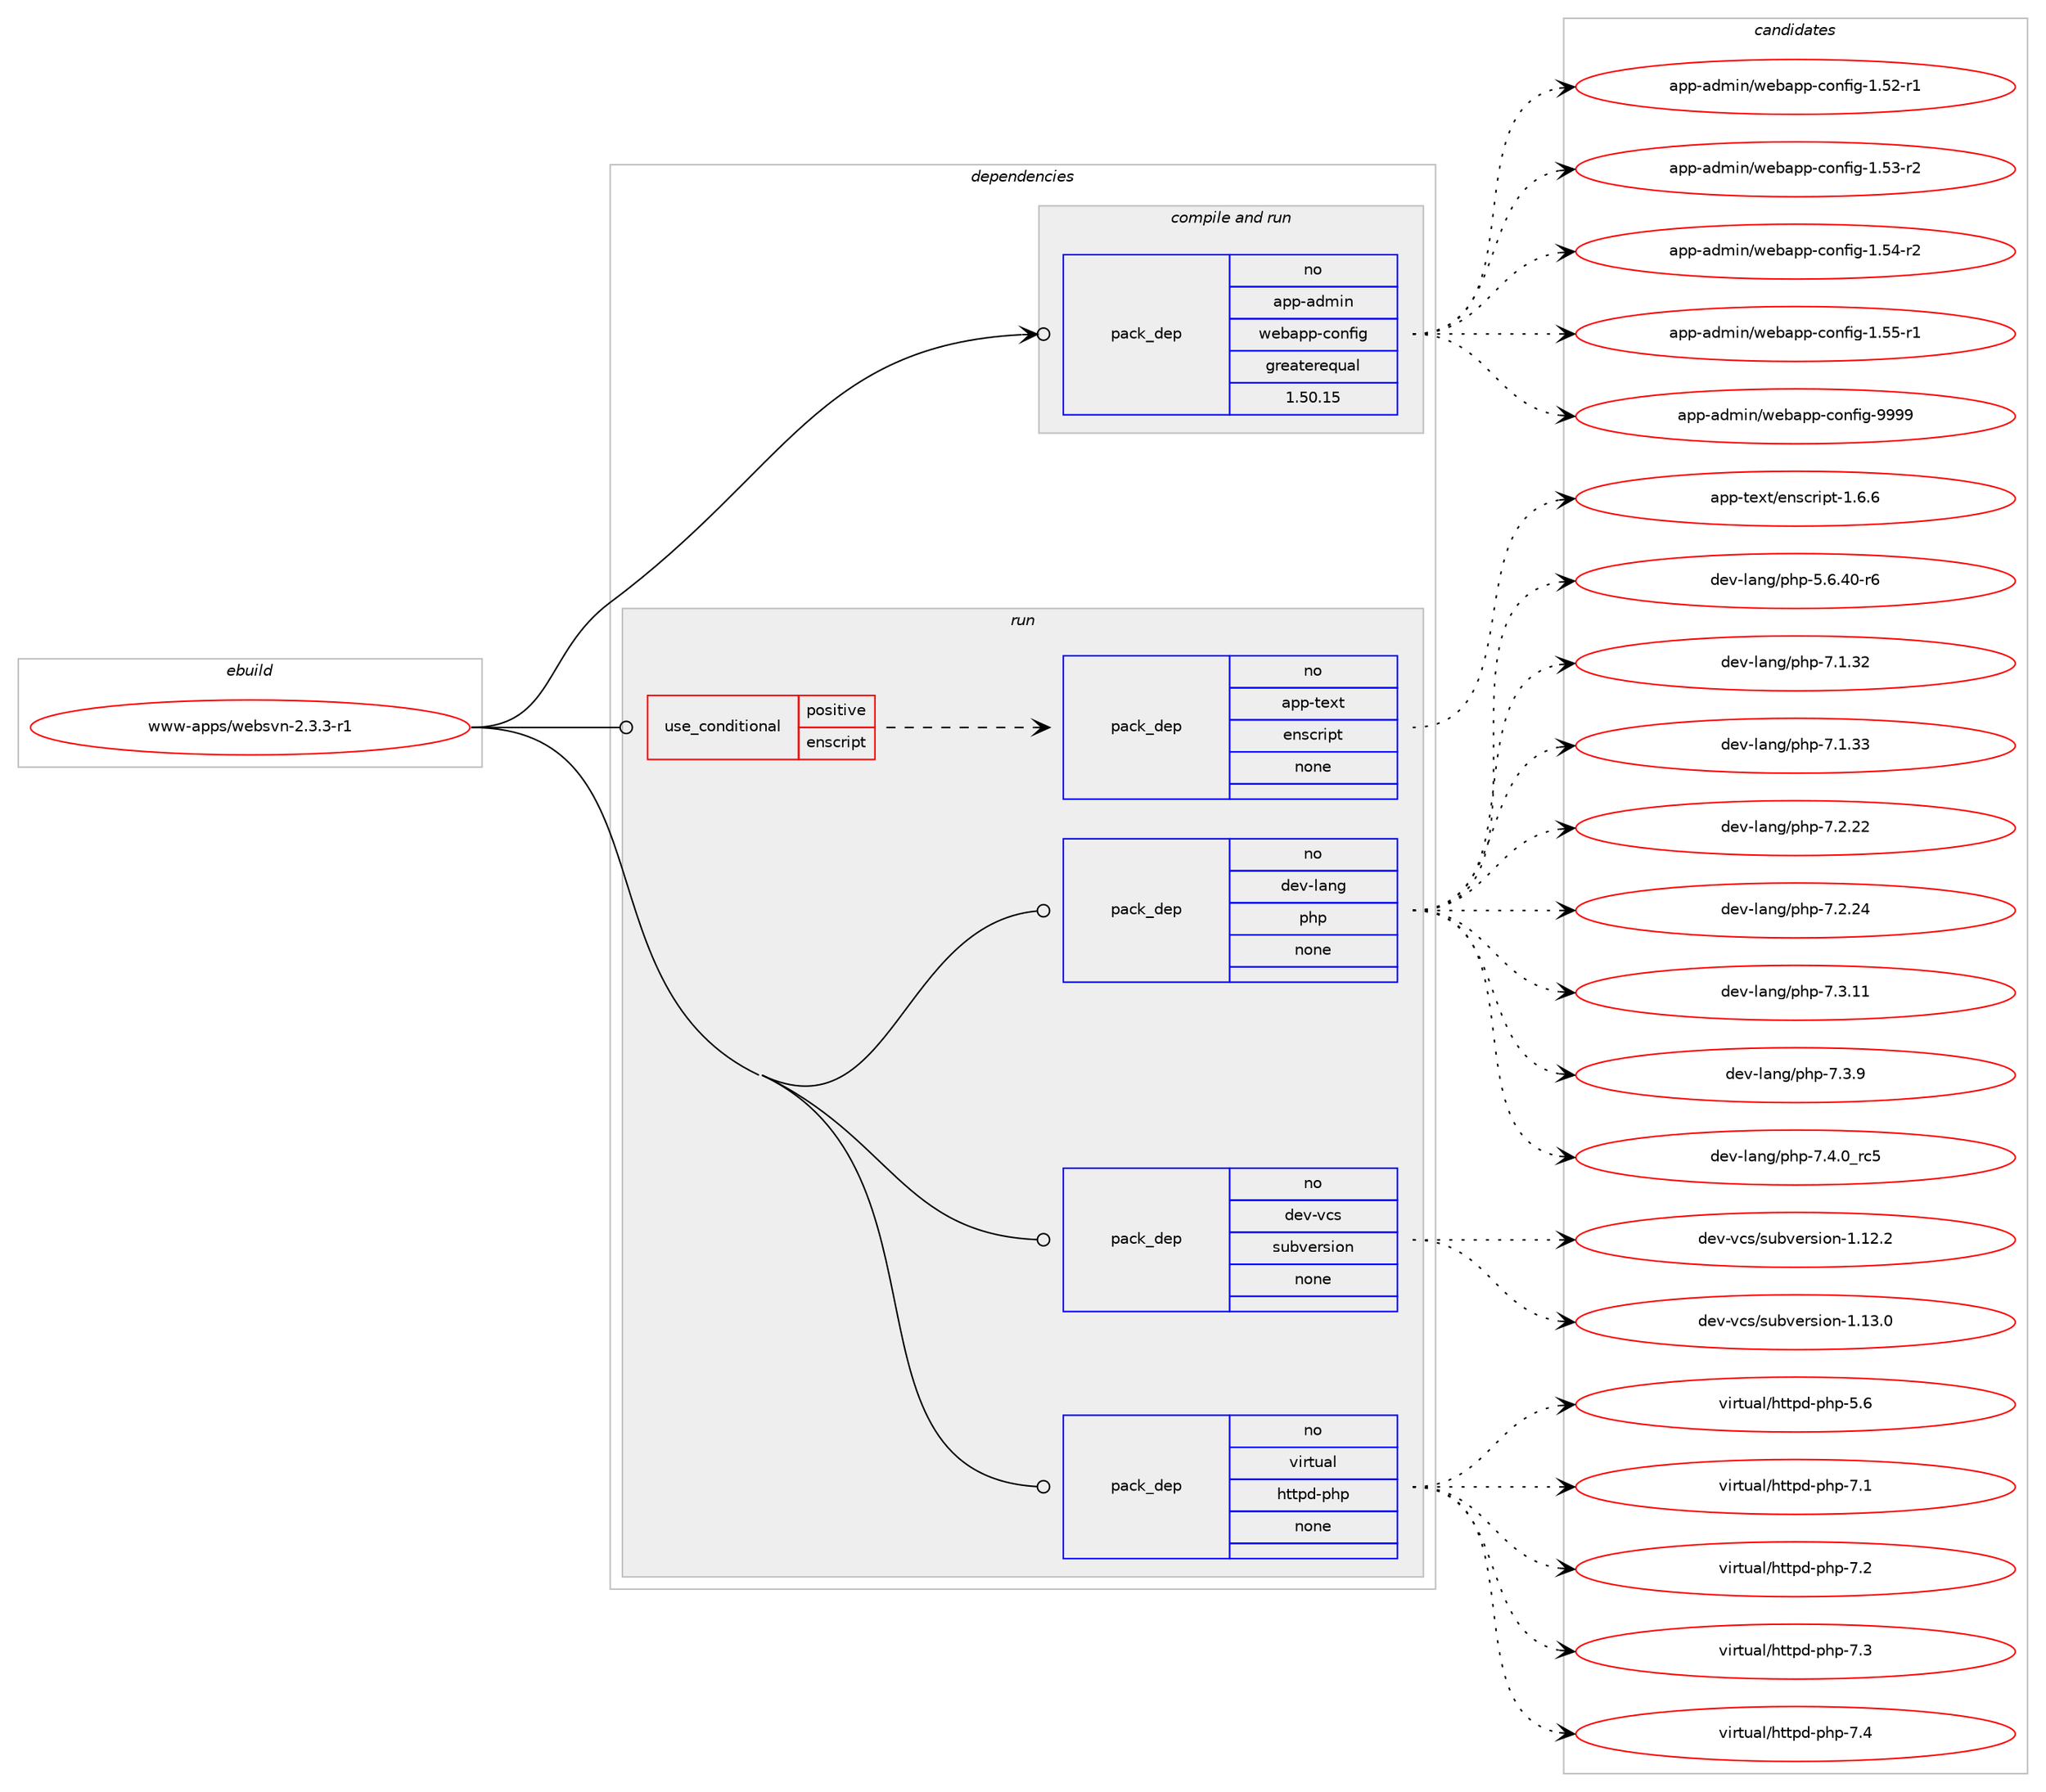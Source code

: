 digraph prolog {

# *************
# Graph options
# *************

newrank=true;
concentrate=true;
compound=true;
graph [rankdir=LR,fontname=Helvetica,fontsize=10,ranksep=1.5];#, ranksep=2.5, nodesep=0.2];
edge  [arrowhead=vee];
node  [fontname=Helvetica,fontsize=10];

# **********
# The ebuild
# **********

subgraph cluster_leftcol {
color=gray;
rank=same;
label=<<i>ebuild</i>>;
id [label="www-apps/websvn-2.3.3-r1", color=red, width=4, href="../www-apps/websvn-2.3.3-r1.svg"];
}

# ****************
# The dependencies
# ****************

subgraph cluster_midcol {
color=gray;
label=<<i>dependencies</i>>;
subgraph cluster_compile {
fillcolor="#eeeeee";
style=filled;
label=<<i>compile</i>>;
}
subgraph cluster_compileandrun {
fillcolor="#eeeeee";
style=filled;
label=<<i>compile and run</i>>;
subgraph pack673005 {
dependency906621 [label=<<TABLE BORDER="0" CELLBORDER="1" CELLSPACING="0" CELLPADDING="4" WIDTH="220"><TR><TD ROWSPAN="6" CELLPADDING="30">pack_dep</TD></TR><TR><TD WIDTH="110">no</TD></TR><TR><TD>app-admin</TD></TR><TR><TD>webapp-config</TD></TR><TR><TD>greaterequal</TD></TR><TR><TD>1.50.15</TD></TR></TABLE>>, shape=none, color=blue];
}
id:e -> dependency906621:w [weight=20,style="solid",arrowhead="odotvee"];
}
subgraph cluster_run {
fillcolor="#eeeeee";
style=filled;
label=<<i>run</i>>;
subgraph cond217303 {
dependency906622 [label=<<TABLE BORDER="0" CELLBORDER="1" CELLSPACING="0" CELLPADDING="4"><TR><TD ROWSPAN="3" CELLPADDING="10">use_conditional</TD></TR><TR><TD>positive</TD></TR><TR><TD>enscript</TD></TR></TABLE>>, shape=none, color=red];
subgraph pack673006 {
dependency906623 [label=<<TABLE BORDER="0" CELLBORDER="1" CELLSPACING="0" CELLPADDING="4" WIDTH="220"><TR><TD ROWSPAN="6" CELLPADDING="30">pack_dep</TD></TR><TR><TD WIDTH="110">no</TD></TR><TR><TD>app-text</TD></TR><TR><TD>enscript</TD></TR><TR><TD>none</TD></TR><TR><TD></TD></TR></TABLE>>, shape=none, color=blue];
}
dependency906622:e -> dependency906623:w [weight=20,style="dashed",arrowhead="vee"];
}
id:e -> dependency906622:w [weight=20,style="solid",arrowhead="odot"];
subgraph pack673007 {
dependency906624 [label=<<TABLE BORDER="0" CELLBORDER="1" CELLSPACING="0" CELLPADDING="4" WIDTH="220"><TR><TD ROWSPAN="6" CELLPADDING="30">pack_dep</TD></TR><TR><TD WIDTH="110">no</TD></TR><TR><TD>dev-lang</TD></TR><TR><TD>php</TD></TR><TR><TD>none</TD></TR><TR><TD></TD></TR></TABLE>>, shape=none, color=blue];
}
id:e -> dependency906624:w [weight=20,style="solid",arrowhead="odot"];
subgraph pack673008 {
dependency906625 [label=<<TABLE BORDER="0" CELLBORDER="1" CELLSPACING="0" CELLPADDING="4" WIDTH="220"><TR><TD ROWSPAN="6" CELLPADDING="30">pack_dep</TD></TR><TR><TD WIDTH="110">no</TD></TR><TR><TD>dev-vcs</TD></TR><TR><TD>subversion</TD></TR><TR><TD>none</TD></TR><TR><TD></TD></TR></TABLE>>, shape=none, color=blue];
}
id:e -> dependency906625:w [weight=20,style="solid",arrowhead="odot"];
subgraph pack673009 {
dependency906626 [label=<<TABLE BORDER="0" CELLBORDER="1" CELLSPACING="0" CELLPADDING="4" WIDTH="220"><TR><TD ROWSPAN="6" CELLPADDING="30">pack_dep</TD></TR><TR><TD WIDTH="110">no</TD></TR><TR><TD>virtual</TD></TR><TR><TD>httpd-php</TD></TR><TR><TD>none</TD></TR><TR><TD></TD></TR></TABLE>>, shape=none, color=blue];
}
id:e -> dependency906626:w [weight=20,style="solid",arrowhead="odot"];
}
}

# **************
# The candidates
# **************

subgraph cluster_choices {
rank=same;
color=gray;
label=<<i>candidates</i>>;

subgraph choice673005 {
color=black;
nodesep=1;
choice971121124597100109105110471191019897112112459911111010210510345494653504511449 [label="app-admin/webapp-config-1.52-r1", color=red, width=4,href="../app-admin/webapp-config-1.52-r1.svg"];
choice971121124597100109105110471191019897112112459911111010210510345494653514511450 [label="app-admin/webapp-config-1.53-r2", color=red, width=4,href="../app-admin/webapp-config-1.53-r2.svg"];
choice971121124597100109105110471191019897112112459911111010210510345494653524511450 [label="app-admin/webapp-config-1.54-r2", color=red, width=4,href="../app-admin/webapp-config-1.54-r2.svg"];
choice971121124597100109105110471191019897112112459911111010210510345494653534511449 [label="app-admin/webapp-config-1.55-r1", color=red, width=4,href="../app-admin/webapp-config-1.55-r1.svg"];
choice97112112459710010910511047119101989711211245991111101021051034557575757 [label="app-admin/webapp-config-9999", color=red, width=4,href="../app-admin/webapp-config-9999.svg"];
dependency906621:e -> choice971121124597100109105110471191019897112112459911111010210510345494653504511449:w [style=dotted,weight="100"];
dependency906621:e -> choice971121124597100109105110471191019897112112459911111010210510345494653514511450:w [style=dotted,weight="100"];
dependency906621:e -> choice971121124597100109105110471191019897112112459911111010210510345494653524511450:w [style=dotted,weight="100"];
dependency906621:e -> choice971121124597100109105110471191019897112112459911111010210510345494653534511449:w [style=dotted,weight="100"];
dependency906621:e -> choice97112112459710010910511047119101989711211245991111101021051034557575757:w [style=dotted,weight="100"];
}
subgraph choice673006 {
color=black;
nodesep=1;
choice97112112451161011201164710111011599114105112116454946544654 [label="app-text/enscript-1.6.6", color=red, width=4,href="../app-text/enscript-1.6.6.svg"];
dependency906623:e -> choice97112112451161011201164710111011599114105112116454946544654:w [style=dotted,weight="100"];
}
subgraph choice673007 {
color=black;
nodesep=1;
choice100101118451089711010347112104112455346544652484511454 [label="dev-lang/php-5.6.40-r6", color=red, width=4,href="../dev-lang/php-5.6.40-r6.svg"];
choice10010111845108971101034711210411245554649465150 [label="dev-lang/php-7.1.32", color=red, width=4,href="../dev-lang/php-7.1.32.svg"];
choice10010111845108971101034711210411245554649465151 [label="dev-lang/php-7.1.33", color=red, width=4,href="../dev-lang/php-7.1.33.svg"];
choice10010111845108971101034711210411245554650465050 [label="dev-lang/php-7.2.22", color=red, width=4,href="../dev-lang/php-7.2.22.svg"];
choice10010111845108971101034711210411245554650465052 [label="dev-lang/php-7.2.24", color=red, width=4,href="../dev-lang/php-7.2.24.svg"];
choice10010111845108971101034711210411245554651464949 [label="dev-lang/php-7.3.11", color=red, width=4,href="../dev-lang/php-7.3.11.svg"];
choice100101118451089711010347112104112455546514657 [label="dev-lang/php-7.3.9", color=red, width=4,href="../dev-lang/php-7.3.9.svg"];
choice100101118451089711010347112104112455546524648951149953 [label="dev-lang/php-7.4.0_rc5", color=red, width=4,href="../dev-lang/php-7.4.0_rc5.svg"];
dependency906624:e -> choice100101118451089711010347112104112455346544652484511454:w [style=dotted,weight="100"];
dependency906624:e -> choice10010111845108971101034711210411245554649465150:w [style=dotted,weight="100"];
dependency906624:e -> choice10010111845108971101034711210411245554649465151:w [style=dotted,weight="100"];
dependency906624:e -> choice10010111845108971101034711210411245554650465050:w [style=dotted,weight="100"];
dependency906624:e -> choice10010111845108971101034711210411245554650465052:w [style=dotted,weight="100"];
dependency906624:e -> choice10010111845108971101034711210411245554651464949:w [style=dotted,weight="100"];
dependency906624:e -> choice100101118451089711010347112104112455546514657:w [style=dotted,weight="100"];
dependency906624:e -> choice100101118451089711010347112104112455546524648951149953:w [style=dotted,weight="100"];
}
subgraph choice673008 {
color=black;
nodesep=1;
choice1001011184511899115471151179811810111411510511111045494649504650 [label="dev-vcs/subversion-1.12.2", color=red, width=4,href="../dev-vcs/subversion-1.12.2.svg"];
choice1001011184511899115471151179811810111411510511111045494649514648 [label="dev-vcs/subversion-1.13.0", color=red, width=4,href="../dev-vcs/subversion-1.13.0.svg"];
dependency906625:e -> choice1001011184511899115471151179811810111411510511111045494649504650:w [style=dotted,weight="100"];
dependency906625:e -> choice1001011184511899115471151179811810111411510511111045494649514648:w [style=dotted,weight="100"];
}
subgraph choice673009 {
color=black;
nodesep=1;
choice11810511411611797108471041161161121004511210411245534654 [label="virtual/httpd-php-5.6", color=red, width=4,href="../virtual/httpd-php-5.6.svg"];
choice11810511411611797108471041161161121004511210411245554649 [label="virtual/httpd-php-7.1", color=red, width=4,href="../virtual/httpd-php-7.1.svg"];
choice11810511411611797108471041161161121004511210411245554650 [label="virtual/httpd-php-7.2", color=red, width=4,href="../virtual/httpd-php-7.2.svg"];
choice11810511411611797108471041161161121004511210411245554651 [label="virtual/httpd-php-7.3", color=red, width=4,href="../virtual/httpd-php-7.3.svg"];
choice11810511411611797108471041161161121004511210411245554652 [label="virtual/httpd-php-7.4", color=red, width=4,href="../virtual/httpd-php-7.4.svg"];
dependency906626:e -> choice11810511411611797108471041161161121004511210411245534654:w [style=dotted,weight="100"];
dependency906626:e -> choice11810511411611797108471041161161121004511210411245554649:w [style=dotted,weight="100"];
dependency906626:e -> choice11810511411611797108471041161161121004511210411245554650:w [style=dotted,weight="100"];
dependency906626:e -> choice11810511411611797108471041161161121004511210411245554651:w [style=dotted,weight="100"];
dependency906626:e -> choice11810511411611797108471041161161121004511210411245554652:w [style=dotted,weight="100"];
}
}

}
